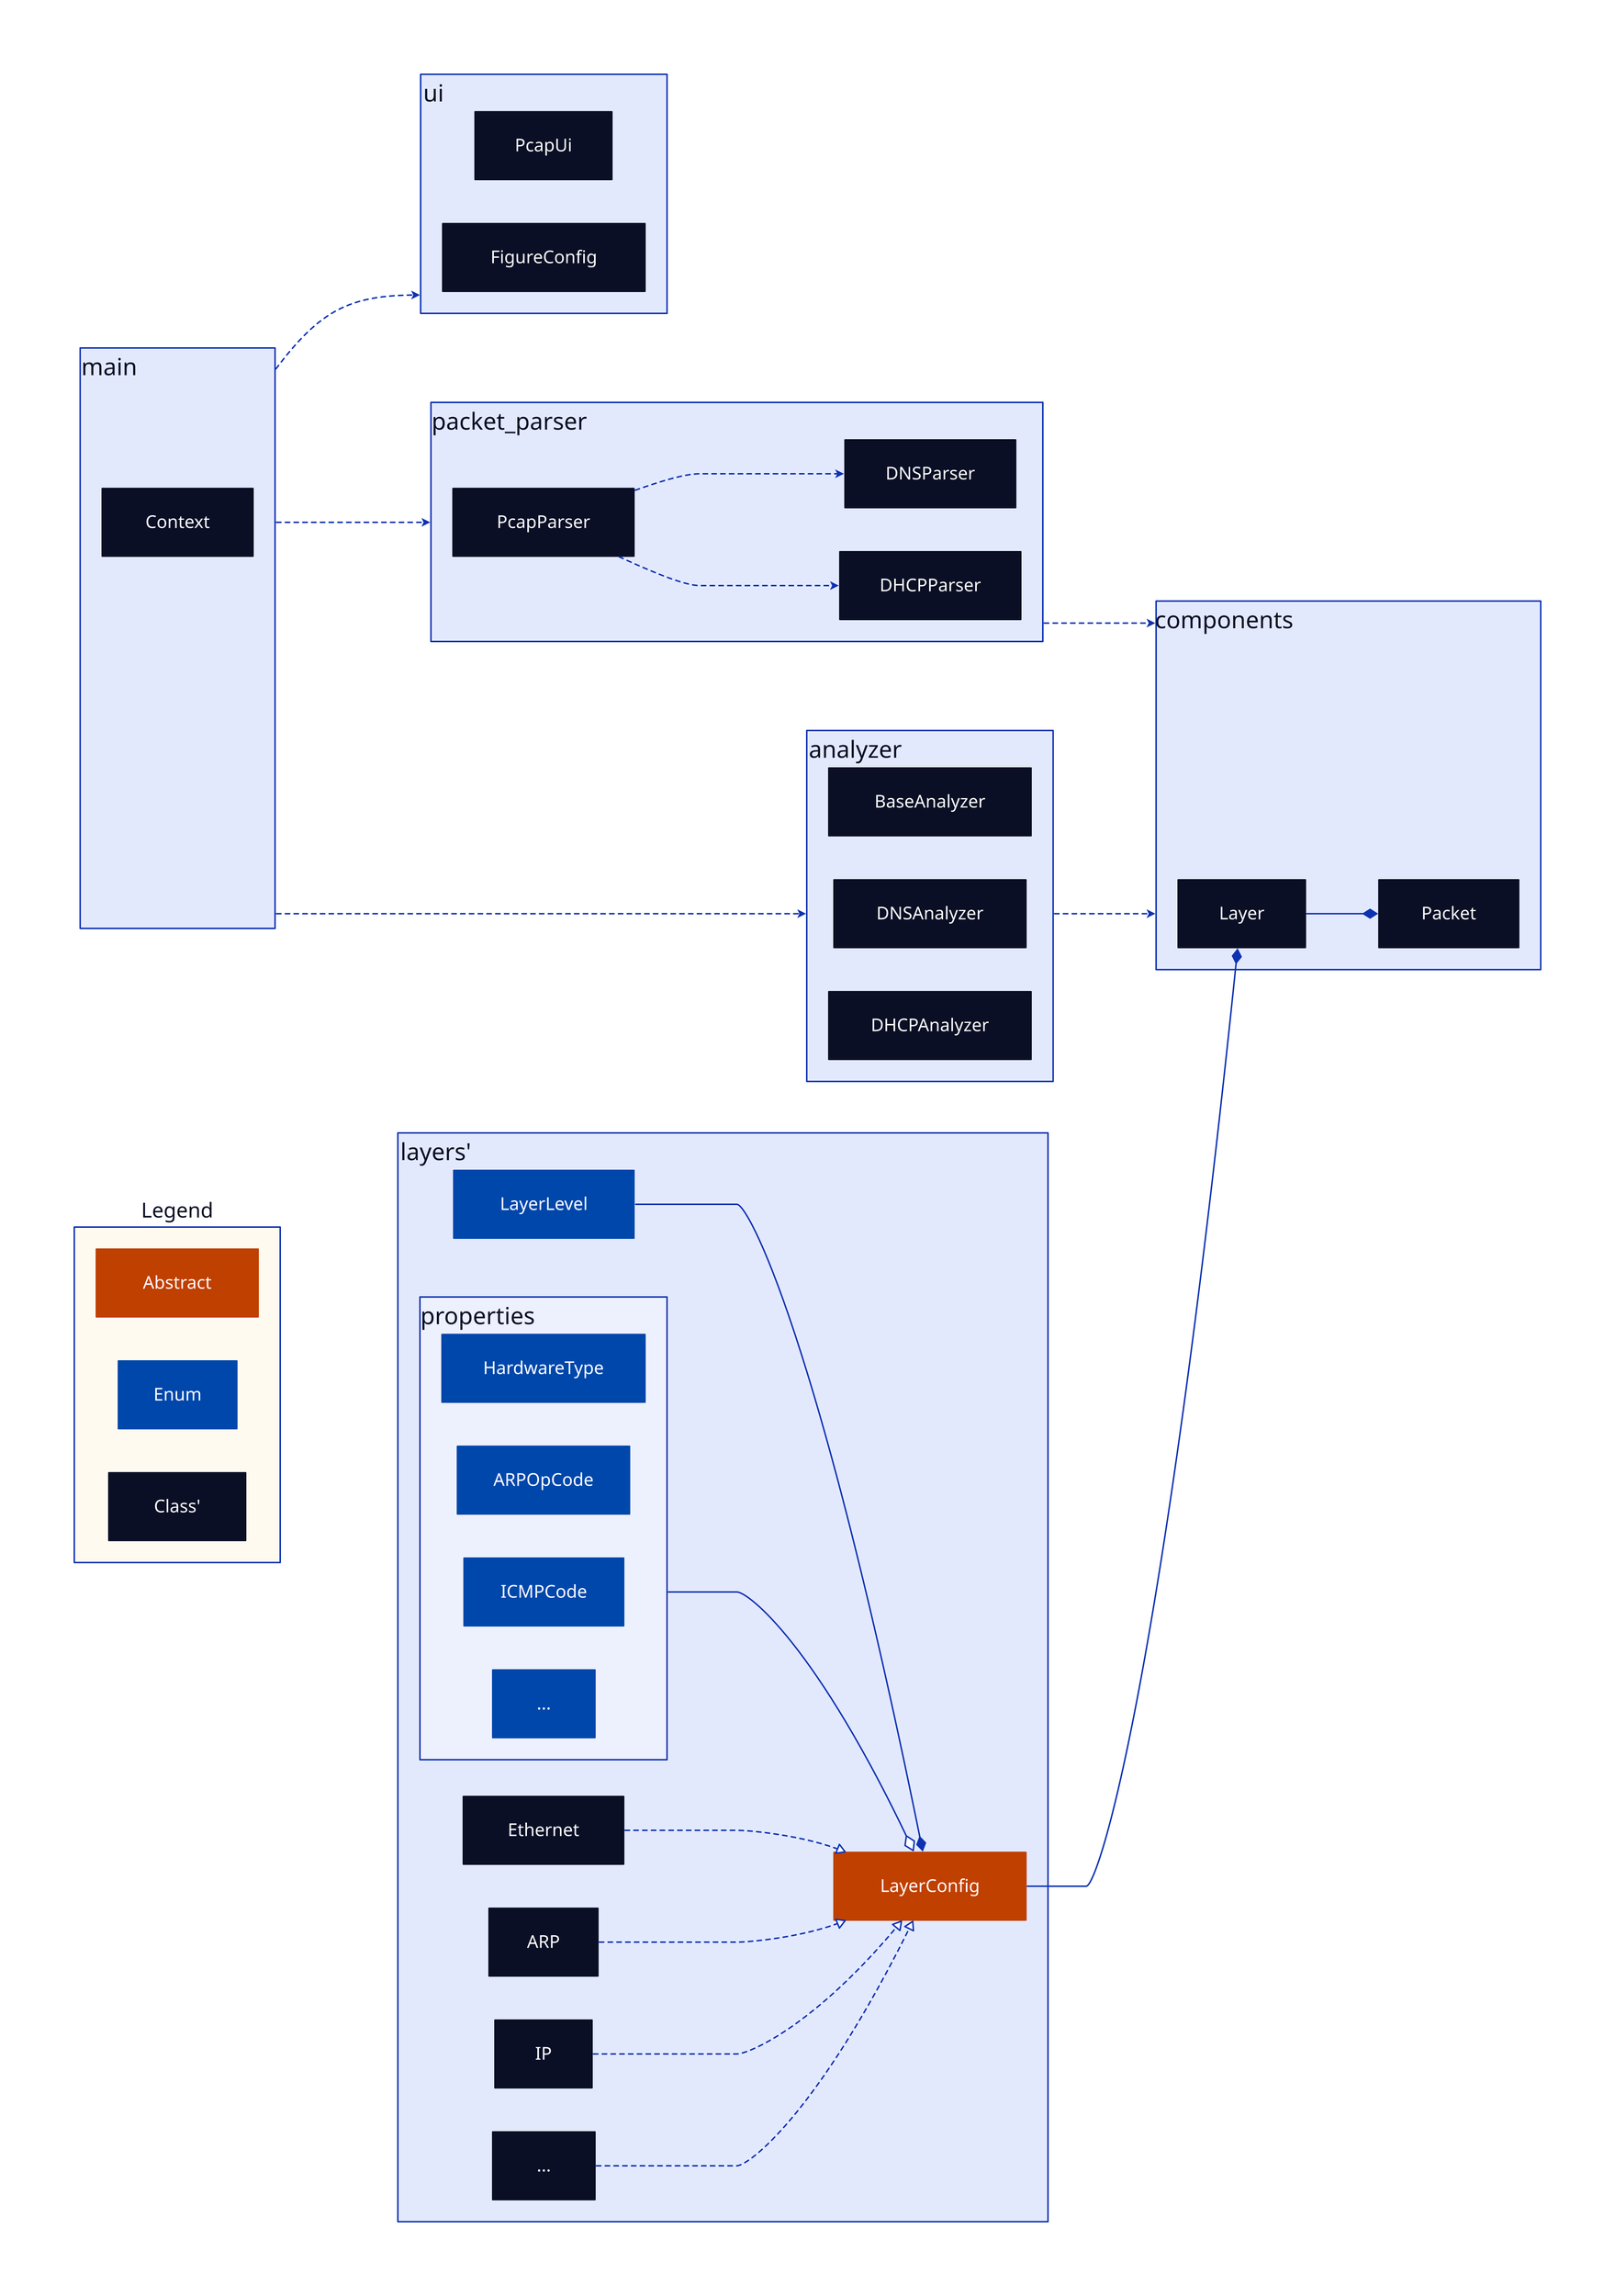 # SHARED PROPERTIES
direction: right
classes: {
  package: {
    shape: rectangle
    label.near: top-left
    style.font-size: 32
    style.bold: true
  }
  dependency: {
    style.stroke-dash: 3
    target-arrowhead: {
      shape: arrow
    }
  }
  implementation: {
    style.stroke-dash: 3
    target-arrowhead: {
      shape: triangle
      style.filled: false
    }
  }
  composition: {
    target-arrowhead: {
      shape: diamond
      style.filled: true
    }
  }
  aggregation: {
    target-arrowhead: {
      shape: diamond
      style.filled: false
    }
  }
  enum: {
    style.fill: "#0047AB"
    shape: class
  }
  abstract: {
    style.fill: "#C04000"
    shape: class
  }
  "class": {
    shape: class
  }
}

# Objects
# larger font
main: {
  class: package
  Context: {
    class: class
  }
}
ui: {
  class: package
  PcapUi: {
    class: class
  }
  FigureConfig: {
    class: class
  }
}
analyzer: {
  class: package
  BaseAnalyzer: {
    class: class
  }
  DNSAnalyzer: {
    class: class
  }
  DHCPAnalyzer: {
    class: class
  }
}
packet_parser: {
  class: package
  PcapParser: {
    class: class
  }
  DNSParser: {
    class: class
  }
  DHCPParser: {
    class: class
  }
  PcapParser -> DNSParser: {
    class: dependency
  }
  PcapParser -> DHCPParser: {
    class: dependency
  }
}
components: {
  class: package
  Layer: {
    class: class
  }
  Packet: {
    class: class
  }
  Layer -> Packet: {
    class: composition
  }
}
\layers': {
  LayerLevel -> LayerConfig: {
    class: composition
  }
  properties -> LayerConfig: {
    class: aggregation
  }
  class: package
  LayerLevel: {
    class: enum
  }
  LayerConfig: {
    class: abstract
  }
  Ethernet: {
    class: class
  }
  ARP: {
    class: class
  }
  IP: {
    class: class
  }
  \.\.\.: {
    class: class
  }
  Ethernet -> LayerConfig: {
    class: implementation
  }
  ARP -> LayerConfig: {
    class: implementation
  }
  IP -> LayerConfig: {
    class: implementation
  }
  \.\.\. -> LayerConfig: {
    class: implementation
  }

  properties: {
    class: package
    HardwareType: {
      class: enum
    }
    ARPOpCode: {
      class: enum
    }
    ICMPCode: {
      class: enum
    }
    \.\.\.: {
      class: enum
    }
  }
}

main -> ui: {
  class: dependency
}
main -> packet_parser: {
  class: dependency
}
main -> analyzer: {
  class: dependency
}

# Inter-container links
packet_parser -> components: {
  class: dependency
}
analyzer -> components: {
  class: dependency
}
\layers'.LayerConfig -> components.Layer: {
  class: composition
}

# Explaining colors
Legend: {
  Abstract: {
    class: abstract
  }
  Enum: {
    class: enum
  }
  Class': {
    class: class
  }
  style.fill: "#FFFAF0"
}
